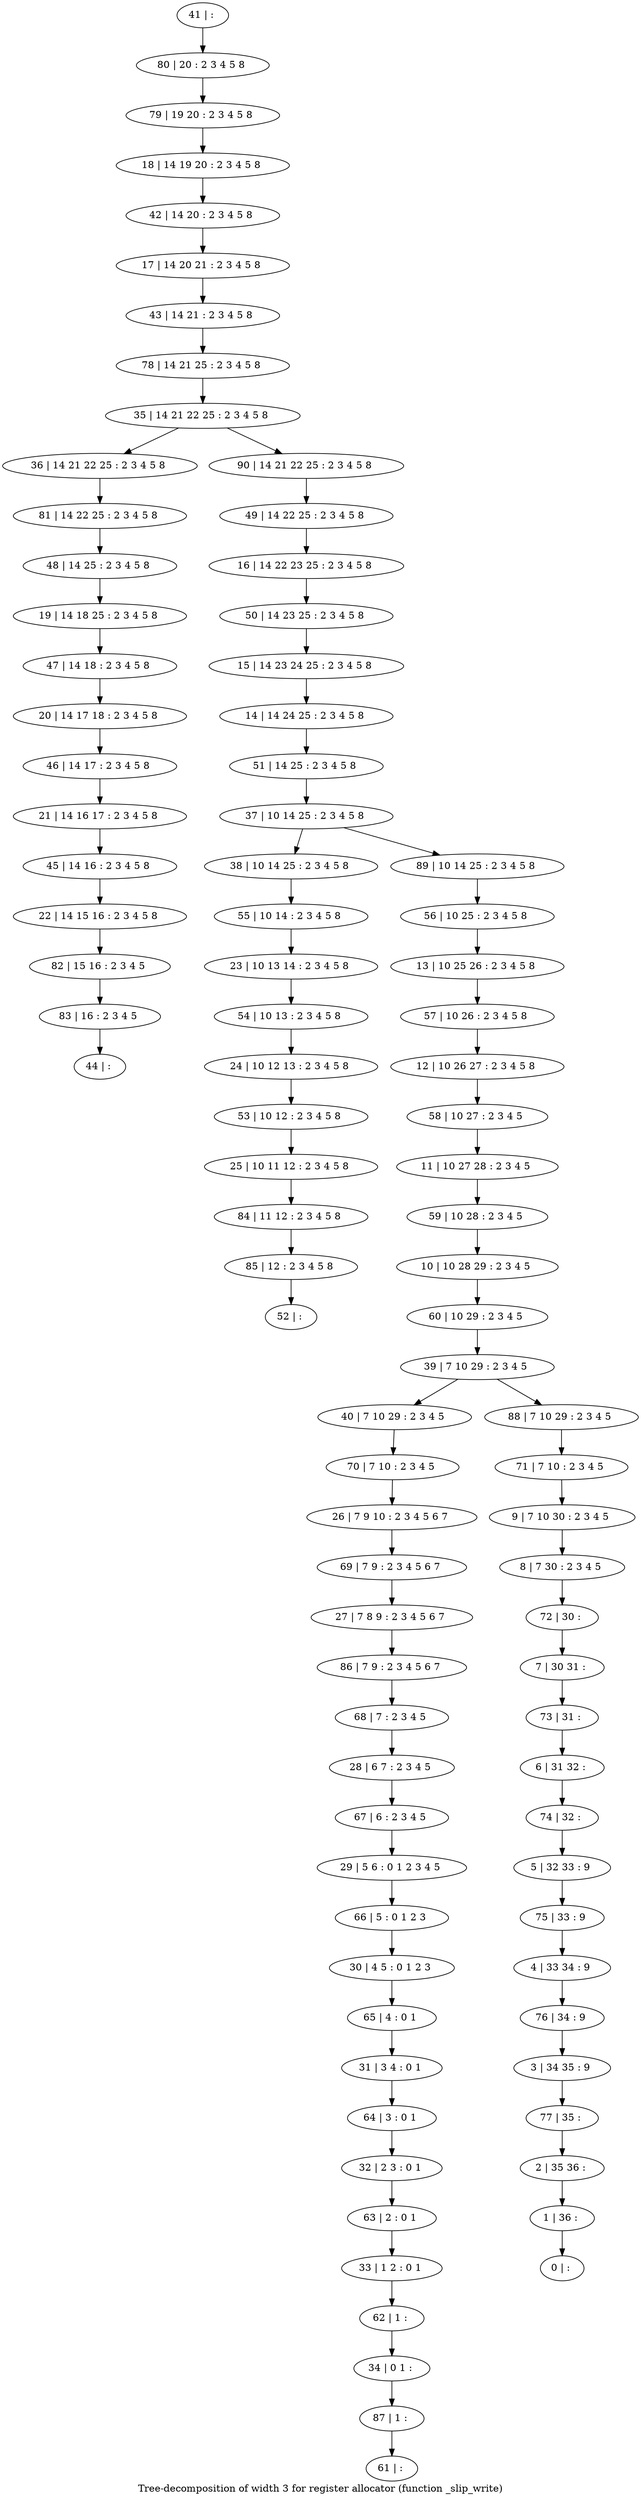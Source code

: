 digraph G {
graph [label="Tree-decomposition of width 3 for register allocator (function _slip_write)"]
0[label="0 | : "];
1[label="1 | 36 : "];
2[label="2 | 35 36 : "];
3[label="3 | 34 35 : 9 "];
4[label="4 | 33 34 : 9 "];
5[label="5 | 32 33 : 9 "];
6[label="6 | 31 32 : "];
7[label="7 | 30 31 : "];
8[label="8 | 7 30 : 2 3 4 5 "];
9[label="9 | 7 10 30 : 2 3 4 5 "];
10[label="10 | 10 28 29 : 2 3 4 5 "];
11[label="11 | 10 27 28 : 2 3 4 5 "];
12[label="12 | 10 26 27 : 2 3 4 5 8 "];
13[label="13 | 10 25 26 : 2 3 4 5 8 "];
14[label="14 | 14 24 25 : 2 3 4 5 8 "];
15[label="15 | 14 23 24 25 : 2 3 4 5 8 "];
16[label="16 | 14 22 23 25 : 2 3 4 5 8 "];
17[label="17 | 14 20 21 : 2 3 4 5 8 "];
18[label="18 | 14 19 20 : 2 3 4 5 8 "];
19[label="19 | 14 18 25 : 2 3 4 5 8 "];
20[label="20 | 14 17 18 : 2 3 4 5 8 "];
21[label="21 | 14 16 17 : 2 3 4 5 8 "];
22[label="22 | 14 15 16 : 2 3 4 5 8 "];
23[label="23 | 10 13 14 : 2 3 4 5 8 "];
24[label="24 | 10 12 13 : 2 3 4 5 8 "];
25[label="25 | 10 11 12 : 2 3 4 5 8 "];
26[label="26 | 7 9 10 : 2 3 4 5 6 7 "];
27[label="27 | 7 8 9 : 2 3 4 5 6 7 "];
28[label="28 | 6 7 : 2 3 4 5 "];
29[label="29 | 5 6 : 0 1 2 3 4 5 "];
30[label="30 | 4 5 : 0 1 2 3 "];
31[label="31 | 3 4 : 0 1 "];
32[label="32 | 2 3 : 0 1 "];
33[label="33 | 1 2 : 0 1 "];
34[label="34 | 0 1 : "];
35[label="35 | 14 21 22 25 : 2 3 4 5 8 "];
36[label="36 | 14 21 22 25 : 2 3 4 5 8 "];
37[label="37 | 10 14 25 : 2 3 4 5 8 "];
38[label="38 | 10 14 25 : 2 3 4 5 8 "];
39[label="39 | 7 10 29 : 2 3 4 5 "];
40[label="40 | 7 10 29 : 2 3 4 5 "];
41[label="41 | : "];
42[label="42 | 14 20 : 2 3 4 5 8 "];
43[label="43 | 14 21 : 2 3 4 5 8 "];
44[label="44 | : "];
45[label="45 | 14 16 : 2 3 4 5 8 "];
46[label="46 | 14 17 : 2 3 4 5 8 "];
47[label="47 | 14 18 : 2 3 4 5 8 "];
48[label="48 | 14 25 : 2 3 4 5 8 "];
49[label="49 | 14 22 25 : 2 3 4 5 8 "];
50[label="50 | 14 23 25 : 2 3 4 5 8 "];
51[label="51 | 14 25 : 2 3 4 5 8 "];
52[label="52 | : "];
53[label="53 | 10 12 : 2 3 4 5 8 "];
54[label="54 | 10 13 : 2 3 4 5 8 "];
55[label="55 | 10 14 : 2 3 4 5 8 "];
56[label="56 | 10 25 : 2 3 4 5 8 "];
57[label="57 | 10 26 : 2 3 4 5 8 "];
58[label="58 | 10 27 : 2 3 4 5 "];
59[label="59 | 10 28 : 2 3 4 5 "];
60[label="60 | 10 29 : 2 3 4 5 "];
61[label="61 | : "];
62[label="62 | 1 : "];
63[label="63 | 2 : 0 1 "];
64[label="64 | 3 : 0 1 "];
65[label="65 | 4 : 0 1 "];
66[label="66 | 5 : 0 1 2 3 "];
67[label="67 | 6 : 2 3 4 5 "];
68[label="68 | 7 : 2 3 4 5 "];
69[label="69 | 7 9 : 2 3 4 5 6 7 "];
70[label="70 | 7 10 : 2 3 4 5 "];
71[label="71 | 7 10 : 2 3 4 5 "];
72[label="72 | 30 : "];
73[label="73 | 31 : "];
74[label="74 | 32 : "];
75[label="75 | 33 : 9 "];
76[label="76 | 34 : 9 "];
77[label="77 | 35 : "];
78[label="78 | 14 21 25 : 2 3 4 5 8 "];
79[label="79 | 19 20 : 2 3 4 5 8 "];
80[label="80 | 20 : 2 3 4 5 8 "];
81[label="81 | 14 22 25 : 2 3 4 5 8 "];
82[label="82 | 15 16 : 2 3 4 5 "];
83[label="83 | 16 : 2 3 4 5 "];
84[label="84 | 11 12 : 2 3 4 5 8 "];
85[label="85 | 12 : 2 3 4 5 8 "];
86[label="86 | 7 9 : 2 3 4 5 6 7 "];
87[label="87 | 1 : "];
88[label="88 | 7 10 29 : 2 3 4 5 "];
89[label="89 | 10 14 25 : 2 3 4 5 8 "];
90[label="90 | 14 21 22 25 : 2 3 4 5 8 "];
45->22 ;
21->45 ;
46->21 ;
20->46 ;
47->20 ;
19->47 ;
48->19 ;
53->25 ;
24->53 ;
54->24 ;
23->54 ;
55->23 ;
38->55 ;
62->34 ;
33->62 ;
63->33 ;
32->63 ;
64->32 ;
31->64 ;
65->31 ;
30->65 ;
66->30 ;
29->66 ;
67->29 ;
28->67 ;
68->28 ;
69->27 ;
26->69 ;
70->26 ;
40->70 ;
81->48 ;
36->81 ;
22->82 ;
83->44 ;
82->83 ;
25->84 ;
85->52 ;
84->85 ;
86->68 ;
27->86 ;
87->61 ;
34->87 ;
41->80 ;
80->79 ;
79->18 ;
18->42 ;
42->17 ;
17->43 ;
43->78 ;
78->35 ;
49->16 ;
16->50 ;
50->15 ;
15->14 ;
14->51 ;
51->37 ;
56->13 ;
13->57 ;
57->12 ;
12->58 ;
58->11 ;
11->59 ;
59->10 ;
10->60 ;
60->39 ;
71->9 ;
9->8 ;
8->72 ;
72->7 ;
7->73 ;
73->6 ;
6->74 ;
74->5 ;
5->75 ;
75->4 ;
4->76 ;
76->3 ;
3->77 ;
77->2 ;
2->1 ;
1->0 ;
88->71 ;
89->56 ;
90->49 ;
39->40 ;
39->88 ;
37->38 ;
37->89 ;
35->36 ;
35->90 ;
}
